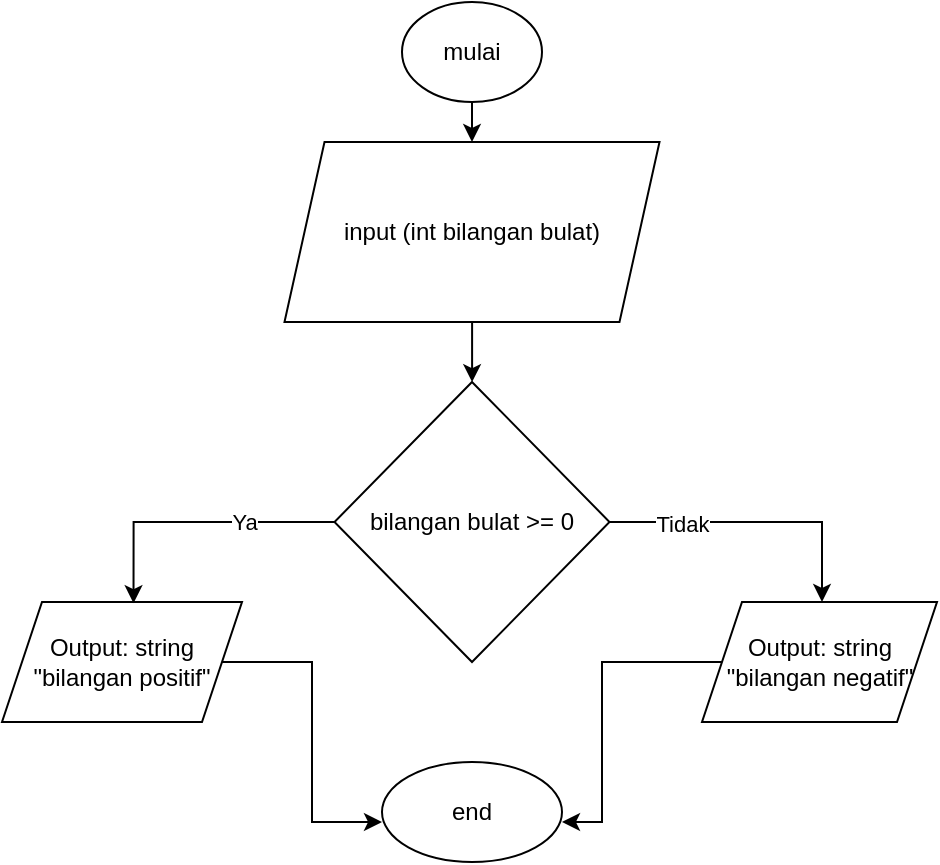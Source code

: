 <mxfile version="24.7.7">
  <diagram name="Page-1" id="jLaq691YBw1t1fVeBrUX">
    <mxGraphModel grid="1" page="1" gridSize="10" guides="1" tooltips="1" connect="1" arrows="1" fold="1" pageScale="1" pageWidth="850" pageHeight="1100" math="0" shadow="0">
      <root>
        <mxCell id="0" />
        <mxCell id="1" parent="0" />
        <mxCell id="XX3D8Q0xKpfZ3epUIuae-2" style="edgeStyle=orthogonalEdgeStyle;rounded=0;orthogonalLoop=1;jettySize=auto;html=1;" edge="1" parent="1" source="XX3D8Q0xKpfZ3epUIuae-1" target="XX3D8Q0xKpfZ3epUIuae-3">
          <mxGeometry relative="1" as="geometry">
            <mxPoint x="415" y="170" as="targetPoint" />
          </mxGeometry>
        </mxCell>
        <mxCell id="XX3D8Q0xKpfZ3epUIuae-1" value="mulai" style="ellipse;whiteSpace=wrap;html=1;" vertex="1" parent="1">
          <mxGeometry x="380" y="70" width="70" height="50" as="geometry" />
        </mxCell>
        <mxCell id="XX3D8Q0xKpfZ3epUIuae-5" style="edgeStyle=orthogonalEdgeStyle;rounded=0;orthogonalLoop=1;jettySize=auto;html=1;" edge="1" parent="1" source="XX3D8Q0xKpfZ3epUIuae-3" target="XX3D8Q0xKpfZ3epUIuae-4">
          <mxGeometry relative="1" as="geometry" />
        </mxCell>
        <mxCell id="XX3D8Q0xKpfZ3epUIuae-3" value="input (int bilangan bulat)" style="shape=parallelogram;perimeter=parallelogramPerimeter;whiteSpace=wrap;html=1;fixedSize=1;" vertex="1" parent="1">
          <mxGeometry x="321.25" y="140" width="187.5" height="90" as="geometry" />
        </mxCell>
        <mxCell id="XX3D8Q0xKpfZ3epUIuae-12" value="" style="edgeStyle=orthogonalEdgeStyle;rounded=0;orthogonalLoop=1;jettySize=auto;html=1;" edge="1" parent="1" source="XX3D8Q0xKpfZ3epUIuae-4" target="XX3D8Q0xKpfZ3epUIuae-11">
          <mxGeometry relative="1" as="geometry">
            <Array as="points">
              <mxPoint x="590" y="330" />
            </Array>
          </mxGeometry>
        </mxCell>
        <mxCell id="aV8QAeznIhOmxfd6DCZq-4" value="Tidak" style="edgeLabel;html=1;align=center;verticalAlign=middle;resizable=0;points=[];" connectable="0" vertex="1" parent="XX3D8Q0xKpfZ3epUIuae-12">
          <mxGeometry x="-0.516" y="-1" relative="1" as="geometry">
            <mxPoint as="offset" />
          </mxGeometry>
        </mxCell>
        <mxCell id="XX3D8Q0xKpfZ3epUIuae-4" value="bilangan bulat &amp;gt;= 0" style="rhombus;whiteSpace=wrap;html=1;" vertex="1" parent="1">
          <mxGeometry x="346.25" y="260" width="137.5" height="140" as="geometry" />
        </mxCell>
        <mxCell id="XX3D8Q0xKpfZ3epUIuae-8" value="Output: string&lt;div&gt;&quot;bilangan positif&quot;&lt;/div&gt;" style="shape=parallelogram;perimeter=parallelogramPerimeter;whiteSpace=wrap;html=1;fixedSize=1;" vertex="1" parent="1">
          <mxGeometry x="180" y="370" width="120" height="60" as="geometry" />
        </mxCell>
        <mxCell id="XX3D8Q0xKpfZ3epUIuae-11" value="Output: string &quot;bilangan negatif&quot;" style="shape=parallelogram;perimeter=parallelogramPerimeter;whiteSpace=wrap;html=1;fixedSize=1;" vertex="1" parent="1">
          <mxGeometry x="530" y="370" width="117.5" height="60" as="geometry" />
        </mxCell>
        <mxCell id="aV8QAeznIhOmxfd6DCZq-1" value="end" style="ellipse;whiteSpace=wrap;html=1;" vertex="1" parent="1">
          <mxGeometry x="370" y="450" width="90" height="50" as="geometry" />
        </mxCell>
        <mxCell id="aV8QAeznIhOmxfd6DCZq-5" style="edgeStyle=orthogonalEdgeStyle;rounded=0;orthogonalLoop=1;jettySize=auto;html=1;entryX=0.548;entryY=0.01;entryDx=0;entryDy=0;entryPerimeter=0;" edge="1" parent="1" source="XX3D8Q0xKpfZ3epUIuae-4" target="XX3D8Q0xKpfZ3epUIuae-8">
          <mxGeometry relative="1" as="geometry" />
        </mxCell>
        <mxCell id="aV8QAeznIhOmxfd6DCZq-8" value="Ya" style="edgeLabel;html=1;align=center;verticalAlign=middle;resizable=0;points=[];" connectable="0" vertex="1" parent="aV8QAeznIhOmxfd6DCZq-5">
          <mxGeometry x="-0.358" relative="1" as="geometry">
            <mxPoint as="offset" />
          </mxGeometry>
        </mxCell>
        <mxCell id="aV8QAeznIhOmxfd6DCZq-6" style="edgeStyle=orthogonalEdgeStyle;rounded=0;orthogonalLoop=1;jettySize=auto;html=1;entryX=0;entryY=0.6;entryDx=0;entryDy=0;entryPerimeter=0;" edge="1" parent="1" source="XX3D8Q0xKpfZ3epUIuae-8" target="aV8QAeznIhOmxfd6DCZq-1">
          <mxGeometry relative="1" as="geometry" />
        </mxCell>
        <mxCell id="aV8QAeznIhOmxfd6DCZq-7" style="edgeStyle=orthogonalEdgeStyle;rounded=0;orthogonalLoop=1;jettySize=auto;html=1;entryX=1;entryY=0.6;entryDx=0;entryDy=0;entryPerimeter=0;" edge="1" parent="1" source="XX3D8Q0xKpfZ3epUIuae-11" target="aV8QAeznIhOmxfd6DCZq-1">
          <mxGeometry relative="1" as="geometry">
            <Array as="points">
              <mxPoint x="480" y="400" />
              <mxPoint x="480" y="480" />
            </Array>
          </mxGeometry>
        </mxCell>
      </root>
    </mxGraphModel>
  </diagram>
</mxfile>
